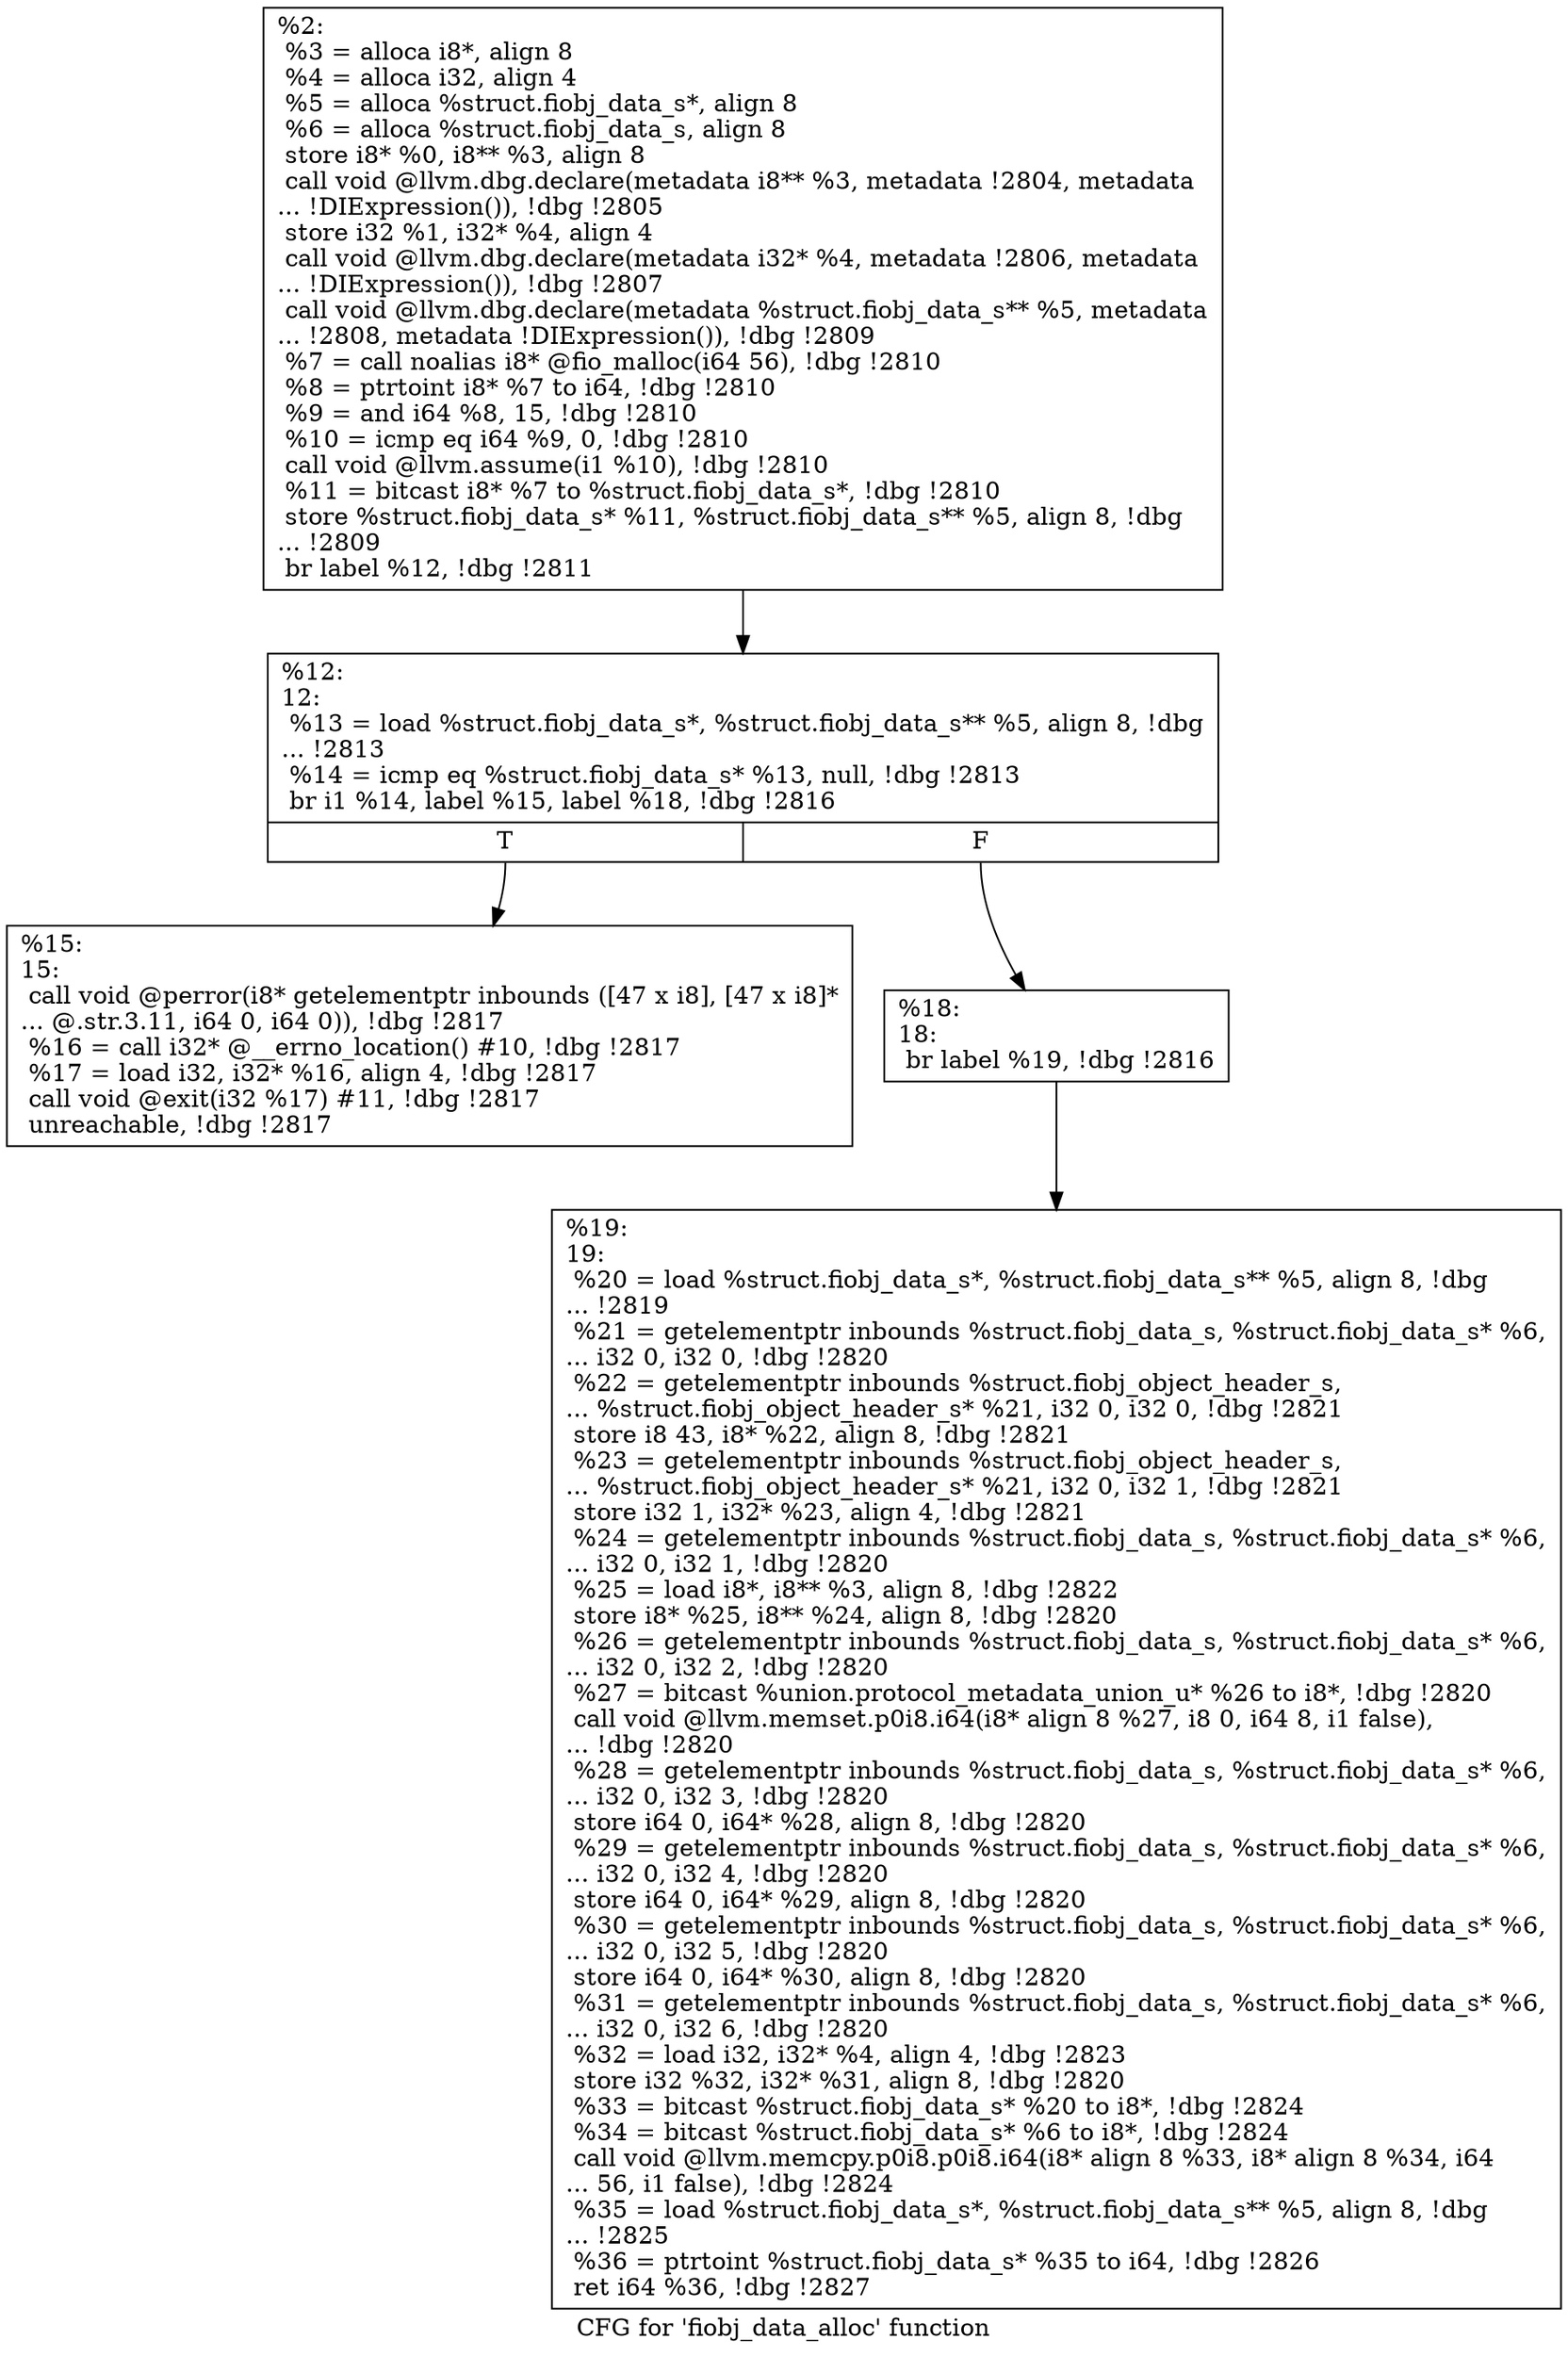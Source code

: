 digraph "CFG for 'fiobj_data_alloc' function" {
	label="CFG for 'fiobj_data_alloc' function";

	Node0x556851d9d710 [shape=record,label="{%2:\l  %3 = alloca i8*, align 8\l  %4 = alloca i32, align 4\l  %5 = alloca %struct.fiobj_data_s*, align 8\l  %6 = alloca %struct.fiobj_data_s, align 8\l  store i8* %0, i8** %3, align 8\l  call void @llvm.dbg.declare(metadata i8** %3, metadata !2804, metadata\l... !DIExpression()), !dbg !2805\l  store i32 %1, i32* %4, align 4\l  call void @llvm.dbg.declare(metadata i32* %4, metadata !2806, metadata\l... !DIExpression()), !dbg !2807\l  call void @llvm.dbg.declare(metadata %struct.fiobj_data_s** %5, metadata\l... !2808, metadata !DIExpression()), !dbg !2809\l  %7 = call noalias i8* @fio_malloc(i64 56), !dbg !2810\l  %8 = ptrtoint i8* %7 to i64, !dbg !2810\l  %9 = and i64 %8, 15, !dbg !2810\l  %10 = icmp eq i64 %9, 0, !dbg !2810\l  call void @llvm.assume(i1 %10), !dbg !2810\l  %11 = bitcast i8* %7 to %struct.fiobj_data_s*, !dbg !2810\l  store %struct.fiobj_data_s* %11, %struct.fiobj_data_s** %5, align 8, !dbg\l... !2809\l  br label %12, !dbg !2811\l}"];
	Node0x556851d9d710 -> Node0x556851d9ebf0;
	Node0x556851d9ebf0 [shape=record,label="{%12:\l12:                                               \l  %13 = load %struct.fiobj_data_s*, %struct.fiobj_data_s** %5, align 8, !dbg\l... !2813\l  %14 = icmp eq %struct.fiobj_data_s* %13, null, !dbg !2813\l  br i1 %14, label %15, label %18, !dbg !2816\l|{<s0>T|<s1>F}}"];
	Node0x556851d9ebf0:s0 -> Node0x556851d9ec40;
	Node0x556851d9ebf0:s1 -> Node0x556851d9ec90;
	Node0x556851d9ec40 [shape=record,label="{%15:\l15:                                               \l  call void @perror(i8* getelementptr inbounds ([47 x i8], [47 x i8]*\l... @.str.3.11, i64 0, i64 0)), !dbg !2817\l  %16 = call i32* @__errno_location() #10, !dbg !2817\l  %17 = load i32, i32* %16, align 4, !dbg !2817\l  call void @exit(i32 %17) #11, !dbg !2817\l  unreachable, !dbg !2817\l}"];
	Node0x556851d9ec90 [shape=record,label="{%18:\l18:                                               \l  br label %19, !dbg !2816\l}"];
	Node0x556851d9ec90 -> Node0x556851d9ece0;
	Node0x556851d9ece0 [shape=record,label="{%19:\l19:                                               \l  %20 = load %struct.fiobj_data_s*, %struct.fiobj_data_s** %5, align 8, !dbg\l... !2819\l  %21 = getelementptr inbounds %struct.fiobj_data_s, %struct.fiobj_data_s* %6,\l... i32 0, i32 0, !dbg !2820\l  %22 = getelementptr inbounds %struct.fiobj_object_header_s,\l... %struct.fiobj_object_header_s* %21, i32 0, i32 0, !dbg !2821\l  store i8 43, i8* %22, align 8, !dbg !2821\l  %23 = getelementptr inbounds %struct.fiobj_object_header_s,\l... %struct.fiobj_object_header_s* %21, i32 0, i32 1, !dbg !2821\l  store i32 1, i32* %23, align 4, !dbg !2821\l  %24 = getelementptr inbounds %struct.fiobj_data_s, %struct.fiobj_data_s* %6,\l... i32 0, i32 1, !dbg !2820\l  %25 = load i8*, i8** %3, align 8, !dbg !2822\l  store i8* %25, i8** %24, align 8, !dbg !2820\l  %26 = getelementptr inbounds %struct.fiobj_data_s, %struct.fiobj_data_s* %6,\l... i32 0, i32 2, !dbg !2820\l  %27 = bitcast %union.protocol_metadata_union_u* %26 to i8*, !dbg !2820\l  call void @llvm.memset.p0i8.i64(i8* align 8 %27, i8 0, i64 8, i1 false),\l... !dbg !2820\l  %28 = getelementptr inbounds %struct.fiobj_data_s, %struct.fiobj_data_s* %6,\l... i32 0, i32 3, !dbg !2820\l  store i64 0, i64* %28, align 8, !dbg !2820\l  %29 = getelementptr inbounds %struct.fiobj_data_s, %struct.fiobj_data_s* %6,\l... i32 0, i32 4, !dbg !2820\l  store i64 0, i64* %29, align 8, !dbg !2820\l  %30 = getelementptr inbounds %struct.fiobj_data_s, %struct.fiobj_data_s* %6,\l... i32 0, i32 5, !dbg !2820\l  store i64 0, i64* %30, align 8, !dbg !2820\l  %31 = getelementptr inbounds %struct.fiobj_data_s, %struct.fiobj_data_s* %6,\l... i32 0, i32 6, !dbg !2820\l  %32 = load i32, i32* %4, align 4, !dbg !2823\l  store i32 %32, i32* %31, align 8, !dbg !2820\l  %33 = bitcast %struct.fiobj_data_s* %20 to i8*, !dbg !2824\l  %34 = bitcast %struct.fiobj_data_s* %6 to i8*, !dbg !2824\l  call void @llvm.memcpy.p0i8.p0i8.i64(i8* align 8 %33, i8* align 8 %34, i64\l... 56, i1 false), !dbg !2824\l  %35 = load %struct.fiobj_data_s*, %struct.fiobj_data_s** %5, align 8, !dbg\l... !2825\l  %36 = ptrtoint %struct.fiobj_data_s* %35 to i64, !dbg !2826\l  ret i64 %36, !dbg !2827\l}"];
}
